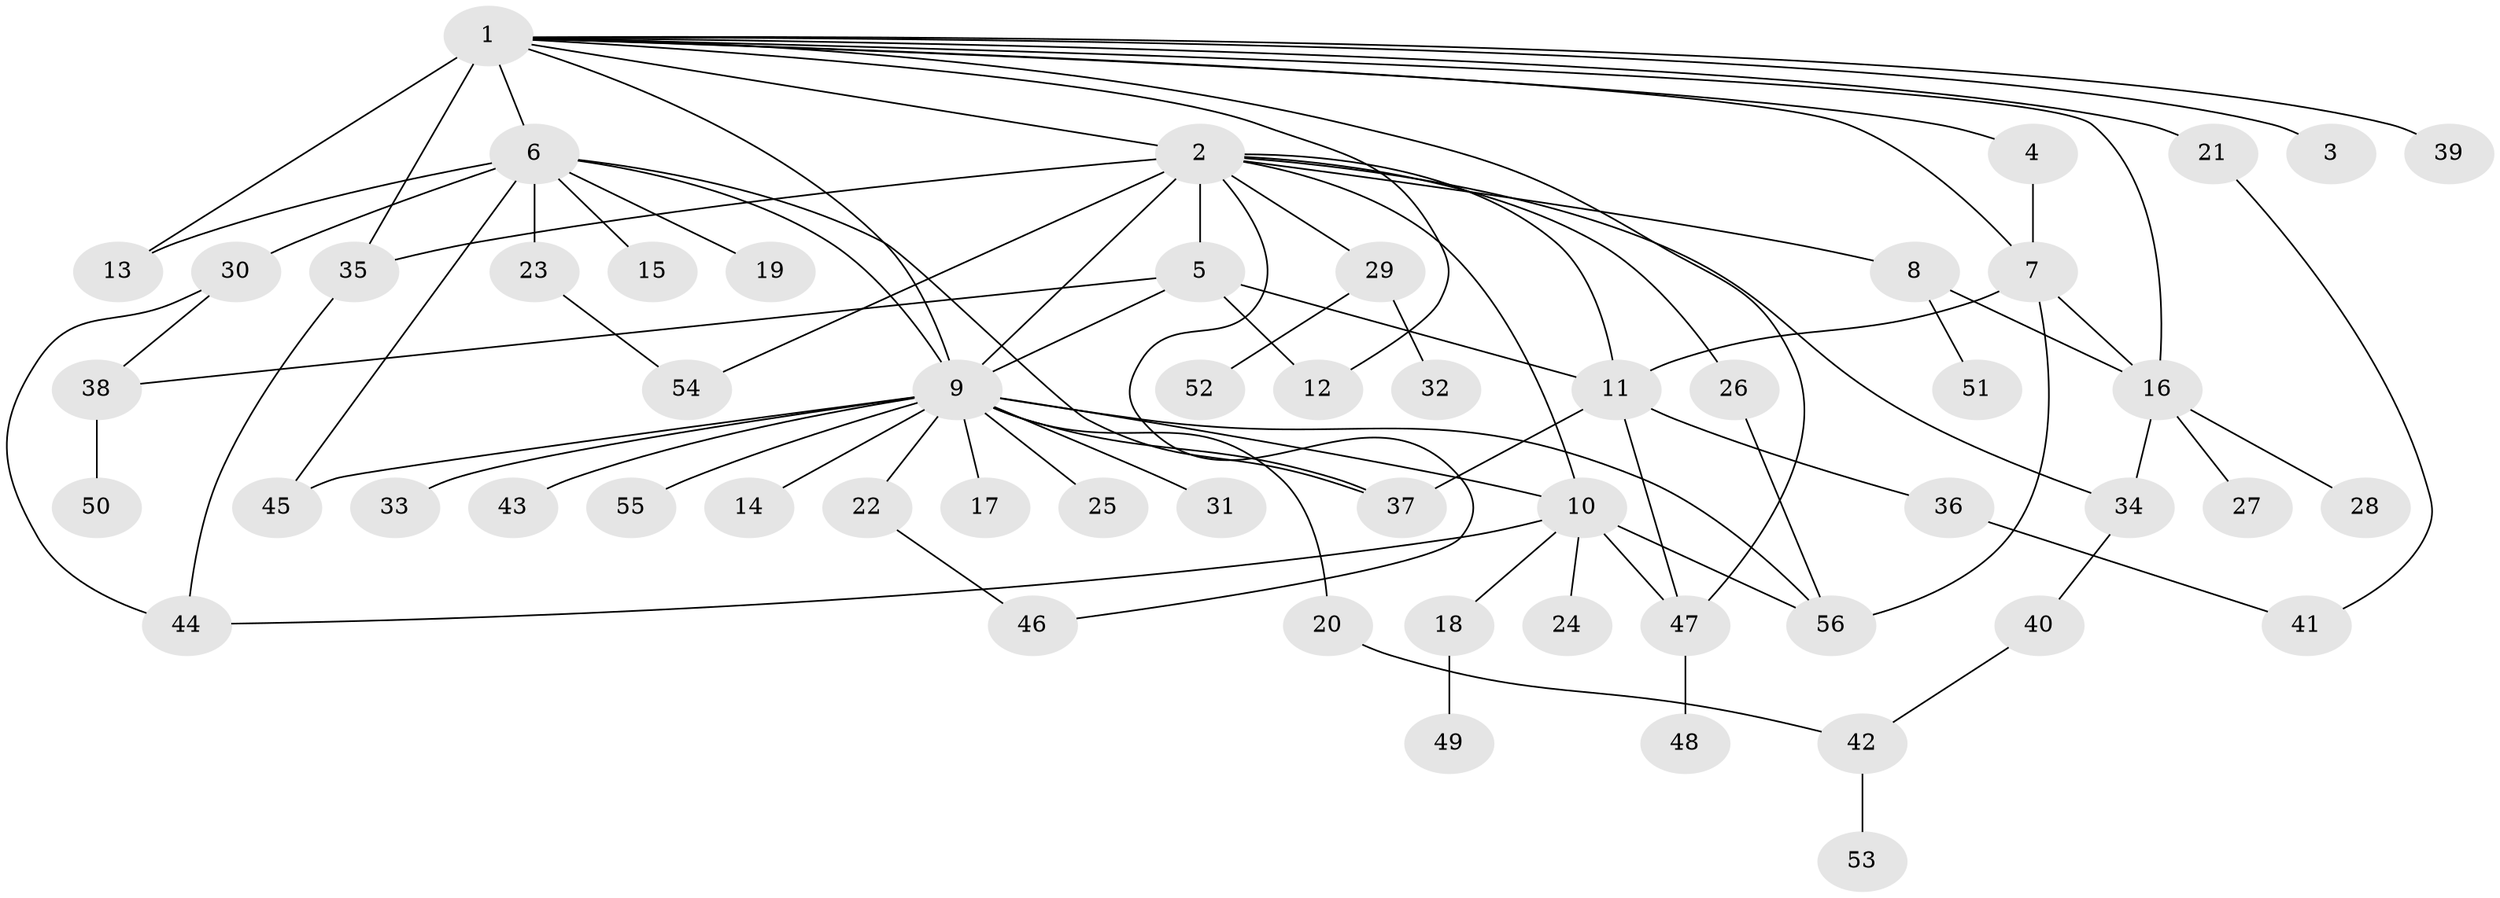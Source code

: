// original degree distribution, {23: 0.008928571428571428, 22: 0.008928571428571428, 2: 0.16071428571428573, 6: 0.026785714285714284, 11: 0.008928571428571428, 4: 0.08035714285714286, 1: 0.5446428571428571, 20: 0.008928571428571428, 9: 0.008928571428571428, 3: 0.11607142857142858, 7: 0.008928571428571428, 5: 0.017857142857142856}
// Generated by graph-tools (version 1.1) at 2025/35/03/09/25 02:35:25]
// undirected, 56 vertices, 83 edges
graph export_dot {
graph [start="1"]
  node [color=gray90,style=filled];
  1;
  2;
  3;
  4;
  5;
  6;
  7;
  8;
  9;
  10;
  11;
  12;
  13;
  14;
  15;
  16;
  17;
  18;
  19;
  20;
  21;
  22;
  23;
  24;
  25;
  26;
  27;
  28;
  29;
  30;
  31;
  32;
  33;
  34;
  35;
  36;
  37;
  38;
  39;
  40;
  41;
  42;
  43;
  44;
  45;
  46;
  47;
  48;
  49;
  50;
  51;
  52;
  53;
  54;
  55;
  56;
  1 -- 2 [weight=1.0];
  1 -- 3 [weight=1.0];
  1 -- 4 [weight=1.0];
  1 -- 6 [weight=1.0];
  1 -- 7 [weight=1.0];
  1 -- 9 [weight=1.0];
  1 -- 12 [weight=1.0];
  1 -- 13 [weight=10.0];
  1 -- 16 [weight=1.0];
  1 -- 21 [weight=1.0];
  1 -- 35 [weight=1.0];
  1 -- 39 [weight=1.0];
  1 -- 47 [weight=1.0];
  2 -- 5 [weight=8.0];
  2 -- 8 [weight=1.0];
  2 -- 9 [weight=1.0];
  2 -- 10 [weight=1.0];
  2 -- 11 [weight=2.0];
  2 -- 26 [weight=1.0];
  2 -- 29 [weight=1.0];
  2 -- 34 [weight=1.0];
  2 -- 35 [weight=1.0];
  2 -- 46 [weight=1.0];
  2 -- 54 [weight=1.0];
  4 -- 7 [weight=4.0];
  5 -- 9 [weight=1.0];
  5 -- 11 [weight=1.0];
  5 -- 12 [weight=1.0];
  5 -- 38 [weight=1.0];
  6 -- 9 [weight=1.0];
  6 -- 13 [weight=1.0];
  6 -- 15 [weight=1.0];
  6 -- 19 [weight=1.0];
  6 -- 23 [weight=1.0];
  6 -- 30 [weight=1.0];
  6 -- 37 [weight=1.0];
  6 -- 45 [weight=1.0];
  7 -- 11 [weight=1.0];
  7 -- 16 [weight=1.0];
  7 -- 56 [weight=1.0];
  8 -- 16 [weight=1.0];
  8 -- 51 [weight=1.0];
  9 -- 10 [weight=1.0];
  9 -- 14 [weight=1.0];
  9 -- 17 [weight=1.0];
  9 -- 20 [weight=1.0];
  9 -- 22 [weight=1.0];
  9 -- 25 [weight=1.0];
  9 -- 31 [weight=1.0];
  9 -- 33 [weight=1.0];
  9 -- 37 [weight=1.0];
  9 -- 43 [weight=1.0];
  9 -- 45 [weight=1.0];
  9 -- 55 [weight=1.0];
  9 -- 56 [weight=1.0];
  10 -- 18 [weight=1.0];
  10 -- 24 [weight=1.0];
  10 -- 44 [weight=1.0];
  10 -- 47 [weight=1.0];
  10 -- 56 [weight=1.0];
  11 -- 36 [weight=1.0];
  11 -- 37 [weight=1.0];
  11 -- 47 [weight=2.0];
  16 -- 27 [weight=1.0];
  16 -- 28 [weight=1.0];
  16 -- 34 [weight=1.0];
  18 -- 49 [weight=1.0];
  20 -- 42 [weight=1.0];
  21 -- 41 [weight=1.0];
  22 -- 46 [weight=1.0];
  23 -- 54 [weight=1.0];
  26 -- 56 [weight=1.0];
  29 -- 32 [weight=1.0];
  29 -- 52 [weight=1.0];
  30 -- 38 [weight=1.0];
  30 -- 44 [weight=1.0];
  34 -- 40 [weight=1.0];
  35 -- 44 [weight=1.0];
  36 -- 41 [weight=1.0];
  38 -- 50 [weight=2.0];
  40 -- 42 [weight=1.0];
  42 -- 53 [weight=1.0];
  47 -- 48 [weight=1.0];
}
